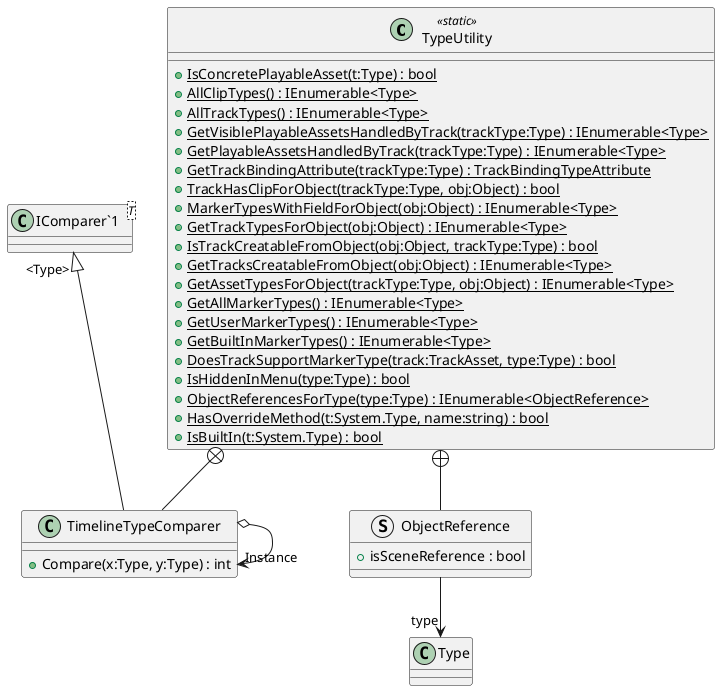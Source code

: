 @startuml
class TypeUtility <<static>> {
    + {static} IsConcretePlayableAsset(t:Type) : bool
    + {static} AllClipTypes() : IEnumerable<Type>
    + {static} AllTrackTypes() : IEnumerable<Type>
    + {static} GetVisiblePlayableAssetsHandledByTrack(trackType:Type) : IEnumerable<Type>
    + {static} GetPlayableAssetsHandledByTrack(trackType:Type) : IEnumerable<Type>
    + {static} GetTrackBindingAttribute(trackType:Type) : TrackBindingTypeAttribute
    + {static} TrackHasClipForObject(trackType:Type, obj:Object) : bool
    + {static} MarkerTypesWithFieldForObject(obj:Object) : IEnumerable<Type>
    + {static} GetTrackTypesForObject(obj:Object) : IEnumerable<Type>
    + {static} IsTrackCreatableFromObject(obj:Object, trackType:Type) : bool
    + {static} GetTracksCreatableFromObject(obj:Object) : IEnumerable<Type>
    + {static} GetAssetTypesForObject(trackType:Type, obj:Object) : IEnumerable<Type>
    + {static} GetAllMarkerTypes() : IEnumerable<Type>
    + {static} GetUserMarkerTypes() : IEnumerable<Type>
    + {static} GetBuiltInMarkerTypes() : IEnumerable<Type>
    + {static} DoesTrackSupportMarkerType(track:TrackAsset, type:Type) : bool
    + {static} IsHiddenInMenu(type:Type) : bool
    + {static} ObjectReferencesForType(type:Type) : IEnumerable<ObjectReference>
    + {static} HasOverrideMethod(t:System.Type, name:string) : bool
    + {static} IsBuiltIn(t:System.Type) : bool
}
class TimelineTypeComparer {
    + Compare(x:Type, y:Type) : int
}
struct ObjectReference {
    + isSceneReference : bool
}
class "IComparer`1"<T> {
}
TypeUtility +-- TimelineTypeComparer
"IComparer`1" "<Type>" <|-- TimelineTypeComparer
TimelineTypeComparer o-> "Instance" TimelineTypeComparer
TypeUtility +-- ObjectReference
ObjectReference --> "type" Type
@enduml
